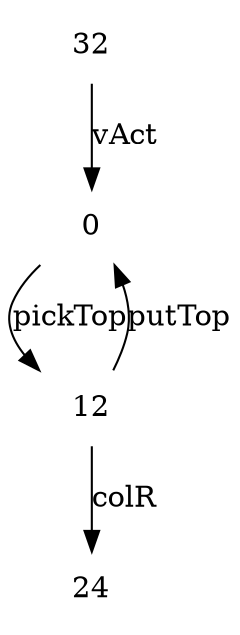 digraph G {
    node [shape=plaintext]
32->0[label = "vAct"]
0->12[label = "pickTop"]
12->0[label = "putTop"]
12->24[label = "colR"]

}